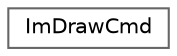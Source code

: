 digraph "Graphical Class Hierarchy"
{
 // LATEX_PDF_SIZE
  bgcolor="transparent";
  edge [fontname=Helvetica,fontsize=10,labelfontname=Helvetica,labelfontsize=10];
  node [fontname=Helvetica,fontsize=10,shape=box,height=0.2,width=0.4];
  rankdir="LR";
  Node0 [id="Node000000",label="ImDrawCmd",height=0.2,width=0.4,color="grey40", fillcolor="white", style="filled",URL="$struct_im_draw_cmd.html",tooltip=" "];
}
